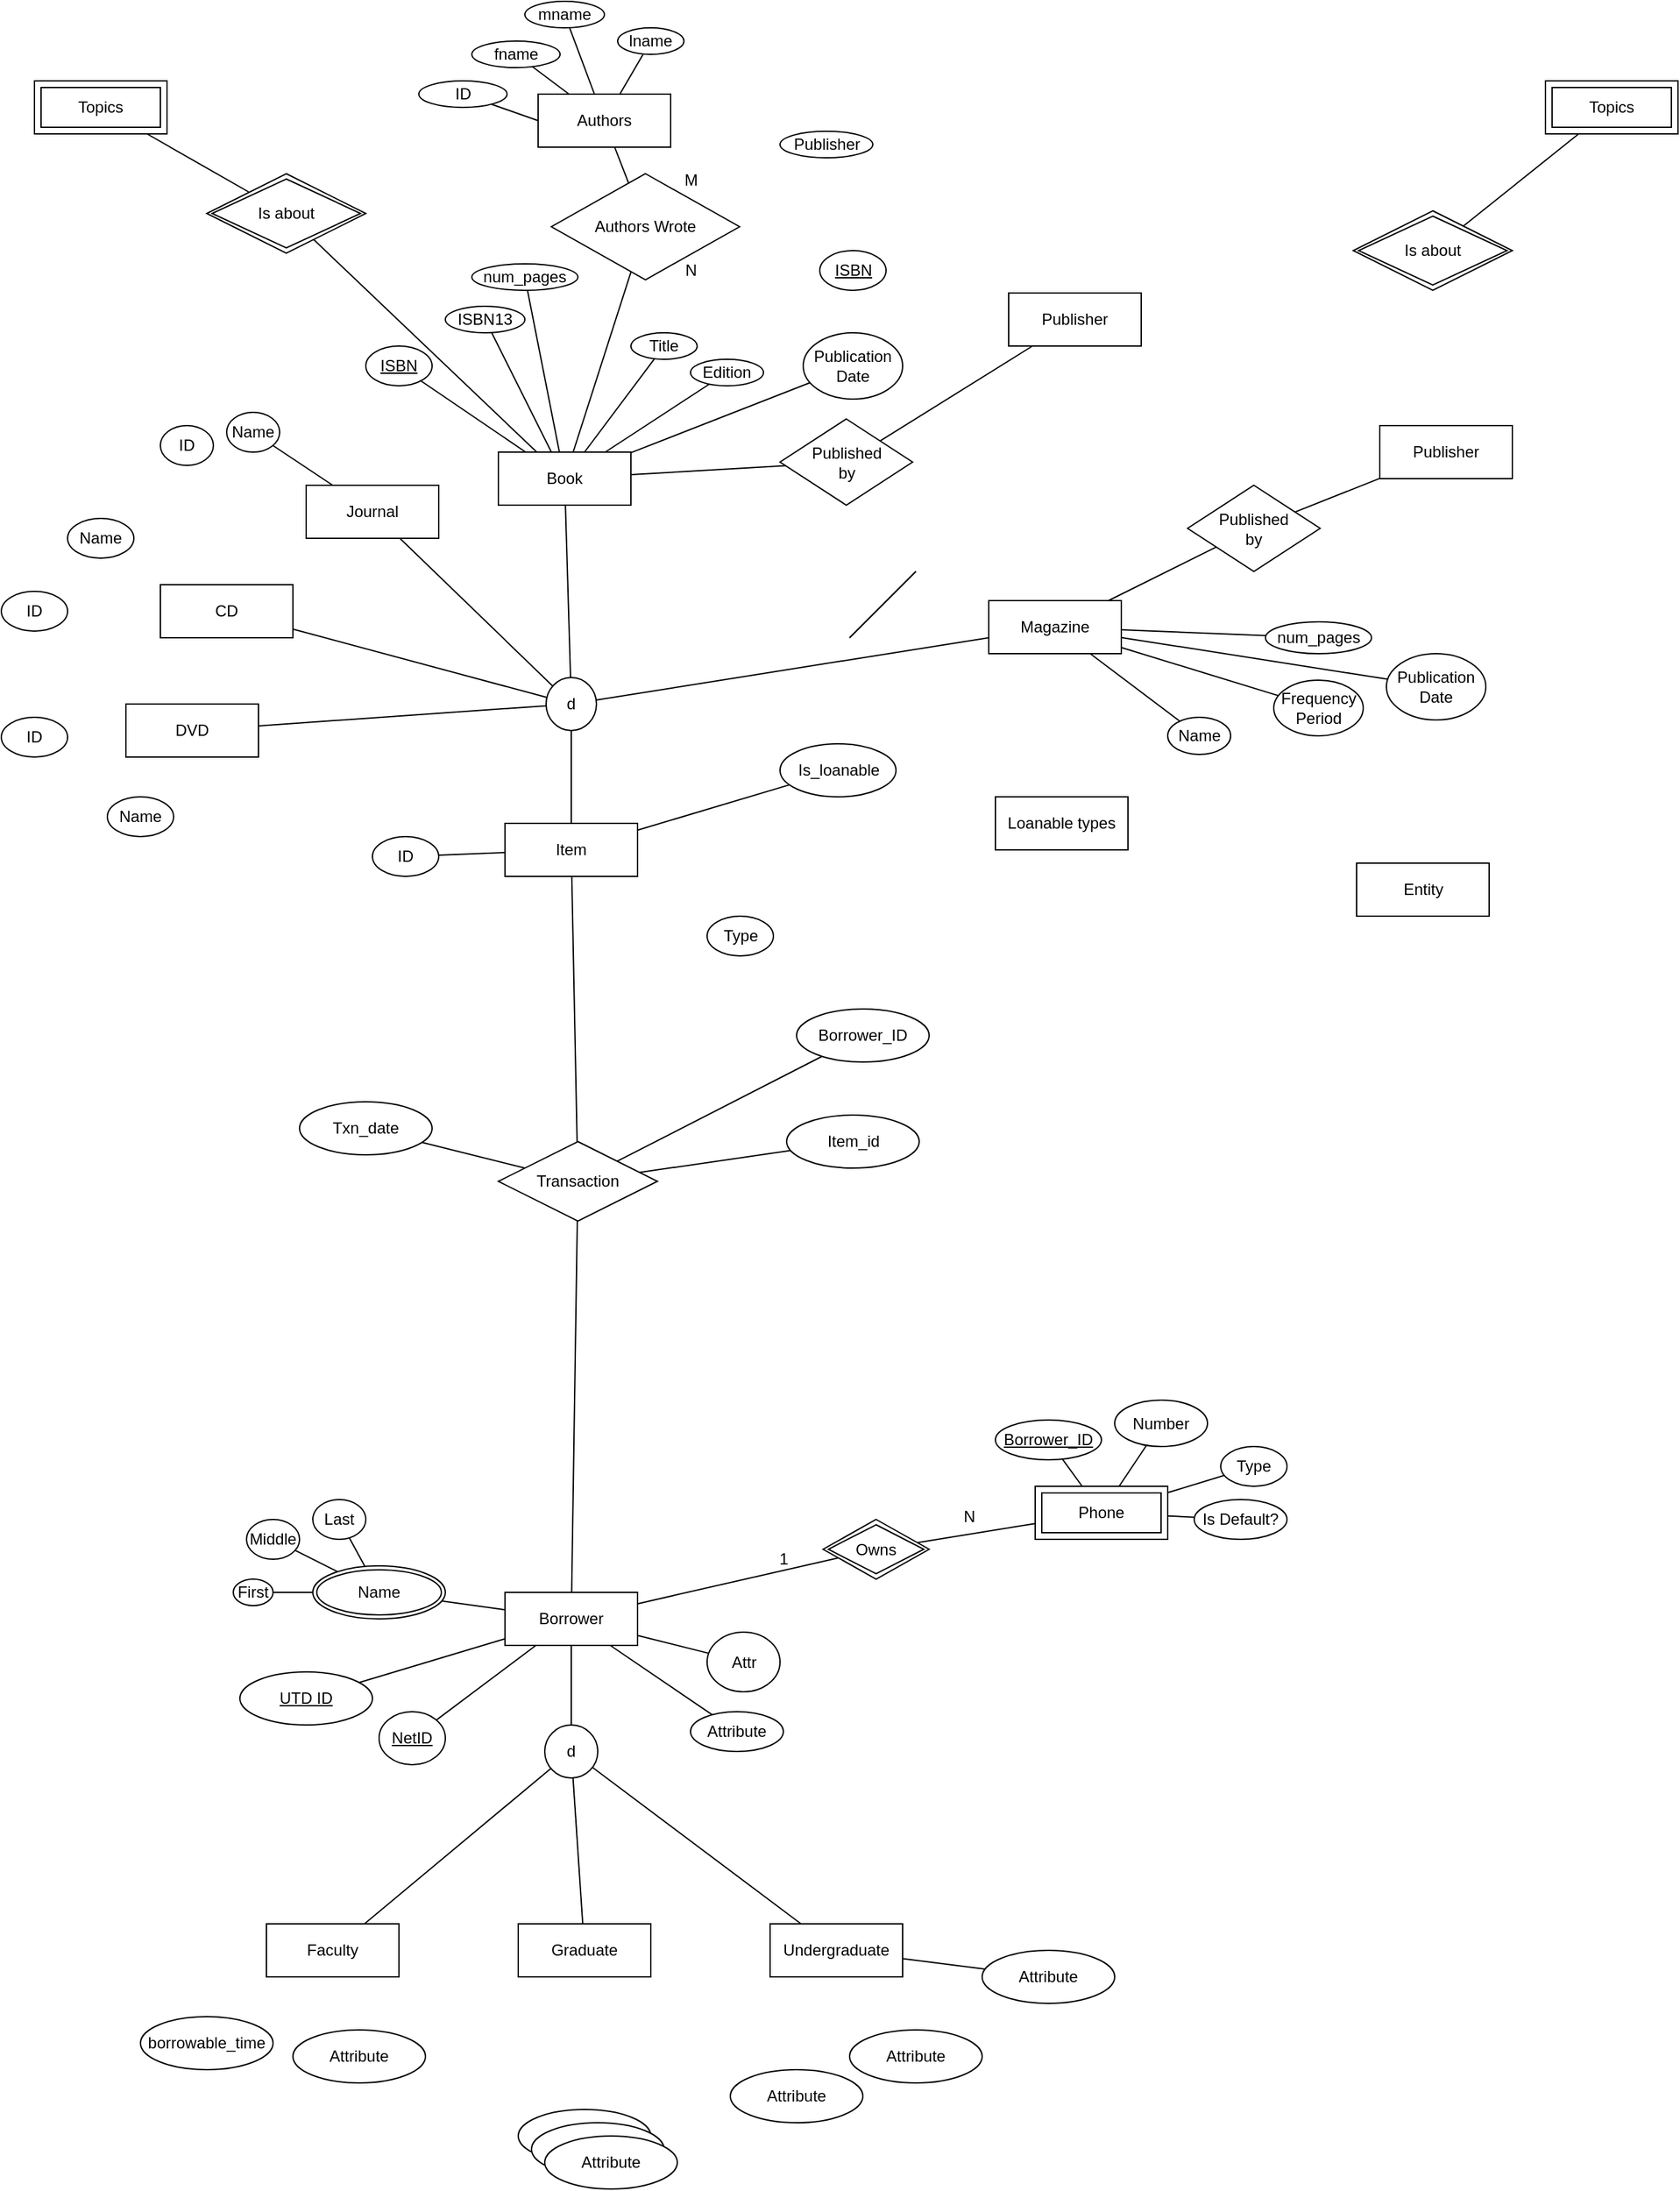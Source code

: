 <mxfile version="23.1.6" type="github">
  <diagram name="Page-1" id="L0BWc8CoZ34lj-WAFYki">
    <mxGraphModel dx="1884" dy="2072" grid="1" gridSize="10" guides="1" tooltips="1" connect="1" arrows="1" fold="1" page="1" pageScale="1" pageWidth="850" pageHeight="1100" math="0" shadow="0">
      <root>
        <mxCell id="0" />
        <mxCell id="1" parent="0" />
        <mxCell id="-GK3qglinALV2Z-mZf2i-30" value="" style="endArrow=none;html=1;rounded=0;" edge="1" parent="1" source="-GK3qglinALV2Z-mZf2i-29">
          <mxGeometry relative="1" as="geometry">
            <mxPoint x="-350" y="660" as="sourcePoint" />
            <mxPoint x="-360" y="580" as="targetPoint" />
          </mxGeometry>
        </mxCell>
        <mxCell id="EVC7sKJ-GNm3kWtDrQPl-5" value="Book" style="whiteSpace=wrap;html=1;align=center;" parent="1" vertex="1">
          <mxGeometry x="-415" y="-400" width="100" height="40" as="geometry" />
        </mxCell>
        <mxCell id="EVC7sKJ-GNm3kWtDrQPl-8" value="ISBN13" style="ellipse;whiteSpace=wrap;html=1;align=center;" parent="1" vertex="1">
          <mxGeometry x="-455" y="-510" width="60" height="20" as="geometry" />
        </mxCell>
        <mxCell id="gfQm5-o9v2eGrLxVLYYe-1" value="" style="endArrow=none;html=1;rounded=0;" parent="1" source="EVC7sKJ-GNm3kWtDrQPl-5" target="EVC7sKJ-GNm3kWtDrQPl-8" edge="1">
          <mxGeometry width="50" height="50" relative="1" as="geometry">
            <mxPoint x="-475" y="-430" as="sourcePoint" />
            <mxPoint x="-425" y="-480" as="targetPoint" />
          </mxGeometry>
        </mxCell>
        <mxCell id="gfQm5-o9v2eGrLxVLYYe-2" value="num_pages" style="ellipse;whiteSpace=wrap;html=1;align=center;" parent="1" vertex="1">
          <mxGeometry x="-435" y="-542" width="80" height="20" as="geometry" />
        </mxCell>
        <mxCell id="gfQm5-o9v2eGrLxVLYYe-5" value="lname" style="ellipse;whiteSpace=wrap;html=1;align=center;" parent="1" vertex="1">
          <mxGeometry x="-325" y="-720" width="50" height="20" as="geometry" />
        </mxCell>
        <mxCell id="gfQm5-o9v2eGrLxVLYYe-6" value="" style="endArrow=none;html=1;rounded=0;" parent="1" source="gfQm5-o9v2eGrLxVLYYe-21" target="gfQm5-o9v2eGrLxVLYYe-5" edge="1">
          <mxGeometry width="50" height="50" relative="1" as="geometry">
            <mxPoint x="68.55" y="-520" as="sourcePoint" />
            <mxPoint x="31.55" y="-550" as="targetPoint" />
          </mxGeometry>
        </mxCell>
        <mxCell id="gfQm5-o9v2eGrLxVLYYe-7" value="mname" style="ellipse;whiteSpace=wrap;html=1;align=center;" parent="1" vertex="1">
          <mxGeometry x="-395" y="-740" width="60" height="20" as="geometry" />
        </mxCell>
        <mxCell id="gfQm5-o9v2eGrLxVLYYe-8" value="" style="endArrow=none;html=1;rounded=0;" parent="1" source="gfQm5-o9v2eGrLxVLYYe-21" target="gfQm5-o9v2eGrLxVLYYe-7" edge="1">
          <mxGeometry width="50" height="50" relative="1" as="geometry">
            <mxPoint x="-11.45" y="-470" as="sourcePoint" />
            <mxPoint x="-48.45" y="-500" as="targetPoint" />
          </mxGeometry>
        </mxCell>
        <mxCell id="gfQm5-o9v2eGrLxVLYYe-9" value="Edition" style="ellipse;whiteSpace=wrap;html=1;align=center;" parent="1" vertex="1">
          <mxGeometry x="-270" y="-470" width="55" height="20" as="geometry" />
        </mxCell>
        <mxCell id="gfQm5-o9v2eGrLxVLYYe-10" value="" style="endArrow=none;html=1;rounded=0;" parent="1" target="gfQm5-o9v2eGrLxVLYYe-9" edge="1" source="EVC7sKJ-GNm3kWtDrQPl-5">
          <mxGeometry width="50" height="50" relative="1" as="geometry">
            <mxPoint x="52.0" y="-340" as="sourcePoint" />
            <mxPoint x="15.0" y="-370" as="targetPoint" />
          </mxGeometry>
        </mxCell>
        <mxCell id="gfQm5-o9v2eGrLxVLYYe-11" value="Title" style="ellipse;whiteSpace=wrap;html=1;align=center;" parent="1" vertex="1">
          <mxGeometry x="-315" y="-490" width="50" height="20" as="geometry" />
        </mxCell>
        <mxCell id="gfQm5-o9v2eGrLxVLYYe-13" value="fname" style="ellipse;whiteSpace=wrap;html=1;align=center;" parent="1" vertex="1">
          <mxGeometry x="-435" y="-710" width="66.55" height="20" as="geometry" />
        </mxCell>
        <mxCell id="gfQm5-o9v2eGrLxVLYYe-14" value="" style="endArrow=none;html=1;rounded=0;" parent="1" source="gfQm5-o9v2eGrLxVLYYe-21" target="gfQm5-o9v2eGrLxVLYYe-13" edge="1">
          <mxGeometry width="50" height="50" relative="1" as="geometry">
            <mxPoint x="-121.45" y="-405" as="sourcePoint" />
            <mxPoint x="-443.45" y="-660" as="targetPoint" />
          </mxGeometry>
        </mxCell>
        <mxCell id="gfQm5-o9v2eGrLxVLYYe-16" value="ISBN" style="ellipse;whiteSpace=wrap;html=1;align=center;fontStyle=4;strokeColor=default;verticalAlign=middle;" parent="1" vertex="1">
          <mxGeometry x="-515" y="-480" width="50" height="30" as="geometry" />
        </mxCell>
        <mxCell id="gfQm5-o9v2eGrLxVLYYe-20" value="" style="endArrow=none;html=1;rounded=0;" parent="1" source="EVC7sKJ-GNm3kWtDrQPl-5" target="gfQm5-o9v2eGrLxVLYYe-16" edge="1">
          <mxGeometry width="50" height="50" relative="1" as="geometry">
            <mxPoint x="-565" y="-390" as="sourcePoint" />
            <mxPoint x="-515" y="-440" as="targetPoint" />
          </mxGeometry>
        </mxCell>
        <mxCell id="gfQm5-o9v2eGrLxVLYYe-21" value="Authors" style="whiteSpace=wrap;html=1;align=center;" parent="1" vertex="1">
          <mxGeometry x="-385" y="-670" width="100" height="40" as="geometry" />
        </mxCell>
        <mxCell id="gfQm5-o9v2eGrLxVLYYe-22" value="" style="endArrow=none;html=1;rounded=0;" parent="1" source="gfQm5-o9v2eGrLxVLYYe-26" target="gfQm5-o9v2eGrLxVLYYe-21" edge="1">
          <mxGeometry width="50" height="50" relative="1" as="geometry">
            <mxPoint x="-295" y="-470" as="sourcePoint" />
            <mxPoint x="-245.0" y="-520" as="targetPoint" />
          </mxGeometry>
        </mxCell>
        <mxCell id="gfQm5-o9v2eGrLxVLYYe-27" value="" style="rounded=0;orthogonalLoop=1;jettySize=auto;html=1;endArrow=none;endFill=0;" parent="1" source="gfQm5-o9v2eGrLxVLYYe-26" target="EVC7sKJ-GNm3kWtDrQPl-5" edge="1">
          <mxGeometry relative="1" as="geometry" />
        </mxCell>
        <mxCell id="gfQm5-o9v2eGrLxVLYYe-26" value="Authors Wrote" style="rhombus;whiteSpace=wrap;html=1;" parent="1" vertex="1">
          <mxGeometry x="-375" y="-610" width="142" height="80" as="geometry" />
        </mxCell>
        <mxCell id="n47HTChoyiDF016y9UjM-1" value="M" style="text;html=1;align=center;verticalAlign=middle;resizable=0;points=[];autosize=1;strokeColor=none;fillColor=none;" parent="1" vertex="1">
          <mxGeometry x="-285" y="-620" width="30" height="30" as="geometry" />
        </mxCell>
        <mxCell id="n47HTChoyiDF016y9UjM-2" value="N" style="text;html=1;align=center;verticalAlign=middle;resizable=0;points=[];autosize=1;strokeColor=none;fillColor=none;" parent="1" vertex="1">
          <mxGeometry x="-285" y="-552" width="30" height="30" as="geometry" />
        </mxCell>
        <mxCell id="-GK3qglinALV2Z-mZf2i-1" value="Publication&lt;br&gt;Date" style="ellipse;whiteSpace=wrap;html=1;align=center;" vertex="1" parent="1">
          <mxGeometry x="-185.0" y="-490" width="75" height="50" as="geometry" />
        </mxCell>
        <mxCell id="-GK3qglinALV2Z-mZf2i-2" value="" style="endArrow=none;html=1;rounded=0;" edge="1" parent="1" target="-GK3qglinALV2Z-mZf2i-1" source="EVC7sKJ-GNm3kWtDrQPl-5">
          <mxGeometry width="50" height="50" relative="1" as="geometry">
            <mxPoint x="-205.0" y="-400" as="sourcePoint" />
            <mxPoint x="135.0" y="-340" as="targetPoint" />
          </mxGeometry>
        </mxCell>
        <mxCell id="-GK3qglinALV2Z-mZf2i-5" value="" style="endArrow=none;html=1;rounded=0;" edge="1" parent="1" target="-GK3qglinALV2Z-mZf2i-197" source="EVC7sKJ-GNm3kWtDrQPl-5">
          <mxGeometry width="50" height="50" relative="1" as="geometry">
            <mxPoint x="-375" y="-360" as="sourcePoint" />
            <mxPoint x="-502.105" y="-550.258" as="targetPoint" />
          </mxGeometry>
        </mxCell>
        <mxCell id="-GK3qglinALV2Z-mZf2i-9" value="ID" style="ellipse;whiteSpace=wrap;html=1;align=center;" vertex="1" parent="1">
          <mxGeometry x="-475" y="-680" width="66.55" height="20" as="geometry" />
        </mxCell>
        <mxCell id="-GK3qglinALV2Z-mZf2i-10" value="" style="endArrow=none;html=1;rounded=0;exitX=0;exitY=0.5;exitDx=0;exitDy=0;" edge="1" parent="1" target="-GK3qglinALV2Z-mZf2i-9" source="gfQm5-o9v2eGrLxVLYYe-21">
          <mxGeometry width="50" height="50" relative="1" as="geometry">
            <mxPoint x="-368.45" y="-640" as="sourcePoint" />
            <mxPoint x="-477.9" y="-630" as="targetPoint" />
          </mxGeometry>
        </mxCell>
        <mxCell id="-GK3qglinALV2Z-mZf2i-13" value="Borrower" style="whiteSpace=wrap;html=1;align=center;" vertex="1" parent="1">
          <mxGeometry x="-410" y="460" width="100" height="40" as="geometry" />
        </mxCell>
        <mxCell id="-GK3qglinALV2Z-mZf2i-14" value="Attribute" style="ellipse;whiteSpace=wrap;html=1;align=center;" vertex="1" parent="1">
          <mxGeometry x="-270" y="550" width="70" height="30" as="geometry" />
        </mxCell>
        <mxCell id="-GK3qglinALV2Z-mZf2i-15" value="" style="endArrow=none;html=1;rounded=0;" edge="1" parent="1" source="-GK3qglinALV2Z-mZf2i-14" target="-GK3qglinALV2Z-mZf2i-13">
          <mxGeometry relative="1" as="geometry">
            <mxPoint x="-310" y="410" as="sourcePoint" />
            <mxPoint x="-150" y="410" as="targetPoint" />
          </mxGeometry>
        </mxCell>
        <mxCell id="-GK3qglinALV2Z-mZf2i-16" value="NetID" style="ellipse;whiteSpace=wrap;html=1;align=center;fontStyle=4;" vertex="1" parent="1">
          <mxGeometry x="-505" y="550" width="50" height="40" as="geometry" />
        </mxCell>
        <mxCell id="-GK3qglinALV2Z-mZf2i-17" value="" style="endArrow=none;html=1;rounded=0;" edge="1" parent="1" source="-GK3qglinALV2Z-mZf2i-16" target="-GK3qglinALV2Z-mZf2i-13">
          <mxGeometry relative="1" as="geometry">
            <mxPoint x="-393.279" y="319.999" as="sourcePoint" />
            <mxPoint x="-425" y="440.1" as="targetPoint" />
          </mxGeometry>
        </mxCell>
        <mxCell id="-GK3qglinALV2Z-mZf2i-27" value="" style="edgeStyle=orthogonalEdgeStyle;rounded=0;orthogonalLoop=1;jettySize=auto;html=1;endArrow=none;endFill=0;" edge="1" parent="1" source="-GK3qglinALV2Z-mZf2i-26" target="-GK3qglinALV2Z-mZf2i-13">
          <mxGeometry relative="1" as="geometry">
            <Array as="points">
              <mxPoint x="-360" y="520" />
              <mxPoint x="-360" y="520" />
            </Array>
          </mxGeometry>
        </mxCell>
        <mxCell id="-GK3qglinALV2Z-mZf2i-26" value="d" style="ellipse;whiteSpace=wrap;html=1;align=center;" vertex="1" parent="1">
          <mxGeometry x="-380" y="560" width="40" height="40" as="geometry" />
        </mxCell>
        <mxCell id="-GK3qglinALV2Z-mZf2i-28" value="Attribute" style="ellipse;whiteSpace=wrap;html=1;align=center;" vertex="1" parent="1">
          <mxGeometry x="-400" y="850" width="100" height="40" as="geometry" />
        </mxCell>
        <mxCell id="-GK3qglinALV2Z-mZf2i-29" value="Faculty" style="whiteSpace=wrap;html=1;align=center;" vertex="1" parent="1">
          <mxGeometry x="-590" y="710" width="100" height="40" as="geometry" />
        </mxCell>
        <mxCell id="-GK3qglinALV2Z-mZf2i-31" value="Undergraduate" style="whiteSpace=wrap;html=1;align=center;" vertex="1" parent="1">
          <mxGeometry x="-210" y="710" width="100" height="40" as="geometry" />
        </mxCell>
        <mxCell id="-GK3qglinALV2Z-mZf2i-32" value="" style="endArrow=none;html=1;rounded=0;" edge="1" parent="1" source="-GK3qglinALV2Z-mZf2i-31" target="-GK3qglinALV2Z-mZf2i-26">
          <mxGeometry relative="1" as="geometry">
            <mxPoint x="-380" y="700" as="sourcePoint" />
            <mxPoint x="-254.497" y="529.998" as="targetPoint" />
          </mxGeometry>
        </mxCell>
        <mxCell id="-GK3qglinALV2Z-mZf2i-33" value="Graduate" style="whiteSpace=wrap;html=1;align=center;" vertex="1" parent="1">
          <mxGeometry x="-400" y="710" width="100" height="40" as="geometry" />
        </mxCell>
        <mxCell id="-GK3qglinALV2Z-mZf2i-35" value="" style="endArrow=none;html=1;rounded=0;" edge="1" parent="1" source="-GK3qglinALV2Z-mZf2i-33" target="-GK3qglinALV2Z-mZf2i-26">
          <mxGeometry relative="1" as="geometry">
            <mxPoint x="-160" y="420" as="sourcePoint" />
            <mxPoint y="420" as="targetPoint" />
          </mxGeometry>
        </mxCell>
        <mxCell id="-GK3qglinALV2Z-mZf2i-36" value="UTD ID" style="ellipse;whiteSpace=wrap;html=1;align=center;fontStyle=4;" vertex="1" parent="1">
          <mxGeometry x="-610" y="520" width="100" height="40" as="geometry" />
        </mxCell>
        <mxCell id="-GK3qglinALV2Z-mZf2i-41" value="" style="endArrow=none;html=1;rounded=0;" edge="1" parent="1" source="-GK3qglinALV2Z-mZf2i-36" target="-GK3qglinALV2Z-mZf2i-13">
          <mxGeometry relative="1" as="geometry">
            <mxPoint x="-590" y="530" as="sourcePoint" />
            <mxPoint x="-430" y="530" as="targetPoint" />
          </mxGeometry>
        </mxCell>
        <mxCell id="-GK3qglinALV2Z-mZf2i-42" value="Attribute" style="ellipse;whiteSpace=wrap;html=1;align=center;" vertex="1" parent="1">
          <mxGeometry x="-50" y="730" width="100" height="40" as="geometry" />
        </mxCell>
        <mxCell id="-GK3qglinALV2Z-mZf2i-47" value="" style="endArrow=none;html=1;rounded=0;" edge="1" parent="1" source="-GK3qglinALV2Z-mZf2i-42" target="-GK3qglinALV2Z-mZf2i-31">
          <mxGeometry relative="1" as="geometry">
            <mxPoint x="-160" y="420" as="sourcePoint" />
            <mxPoint x="-80" y="330" as="targetPoint" />
          </mxGeometry>
        </mxCell>
        <mxCell id="-GK3qglinALV2Z-mZf2i-48" value="Attribute" style="ellipse;whiteSpace=wrap;html=1;align=center;" vertex="1" parent="1">
          <mxGeometry x="-240" y="820" width="100" height="40" as="geometry" />
        </mxCell>
        <mxCell id="-GK3qglinALV2Z-mZf2i-49" value="Attribute" style="ellipse;whiteSpace=wrap;html=1;align=center;" vertex="1" parent="1">
          <mxGeometry x="-150" y="790" width="100" height="40" as="geometry" />
        </mxCell>
        <mxCell id="-GK3qglinALV2Z-mZf2i-51" value="Attribute" style="ellipse;whiteSpace=wrap;html=1;align=center;" vertex="1" parent="1">
          <mxGeometry x="-390" y="860" width="100" height="40" as="geometry" />
        </mxCell>
        <mxCell id="-GK3qglinALV2Z-mZf2i-52" value="Attribute" style="ellipse;whiteSpace=wrap;html=1;align=center;" vertex="1" parent="1">
          <mxGeometry x="-380" y="870" width="100" height="40" as="geometry" />
        </mxCell>
        <mxCell id="-GK3qglinALV2Z-mZf2i-53" value="Attribute" style="ellipse;whiteSpace=wrap;html=1;align=center;" vertex="1" parent="1">
          <mxGeometry x="-570" y="790" width="100" height="40" as="geometry" />
        </mxCell>
        <mxCell id="-GK3qglinALV2Z-mZf2i-54" value="borrowable_time" style="ellipse;whiteSpace=wrap;html=1;align=center;" vertex="1" parent="1">
          <mxGeometry x="-685" y="780" width="100" height="40" as="geometry" />
        </mxCell>
        <mxCell id="-GK3qglinALV2Z-mZf2i-59" value="Transaction" style="shape=rhombus;perimeter=rhombusPerimeter;whiteSpace=wrap;html=1;align=center;" vertex="1" parent="1">
          <mxGeometry x="-415" y="120" width="120" height="60" as="geometry" />
        </mxCell>
        <mxCell id="-GK3qglinALV2Z-mZf2i-63" value="Txn_date" style="ellipse;whiteSpace=wrap;html=1;align=center;" vertex="1" parent="1">
          <mxGeometry x="-565" y="90" width="100" height="40" as="geometry" />
        </mxCell>
        <mxCell id="-GK3qglinALV2Z-mZf2i-64" value="Name" style="ellipse;shape=doubleEllipse;margin=3;whiteSpace=wrap;html=1;align=center;" vertex="1" parent="1">
          <mxGeometry x="-555" y="440" width="100" height="40" as="geometry" />
        </mxCell>
        <mxCell id="-GK3qglinALV2Z-mZf2i-66" value="" style="endArrow=none;html=1;rounded=0;" edge="1" parent="1" source="-GK3qglinALV2Z-mZf2i-13" target="-GK3qglinALV2Z-mZf2i-64">
          <mxGeometry width="50" height="50" relative="1" as="geometry">
            <mxPoint x="-460" y="420" as="sourcePoint" />
            <mxPoint x="-410" y="370" as="targetPoint" />
          </mxGeometry>
        </mxCell>
        <mxCell id="-GK3qglinALV2Z-mZf2i-67" value="First" style="ellipse;whiteSpace=wrap;html=1;align=center;" vertex="1" parent="1">
          <mxGeometry x="-615" y="450" width="30" height="20" as="geometry" />
        </mxCell>
        <mxCell id="-GK3qglinALV2Z-mZf2i-68" value="Middle" style="ellipse;whiteSpace=wrap;html=1;align=center;" vertex="1" parent="1">
          <mxGeometry x="-605" y="405" width="40" height="30" as="geometry" />
        </mxCell>
        <mxCell id="-GK3qglinALV2Z-mZf2i-69" value="Last" style="ellipse;whiteSpace=wrap;html=1;align=center;" vertex="1" parent="1">
          <mxGeometry x="-555" y="390" width="40" height="30" as="geometry" />
        </mxCell>
        <mxCell id="-GK3qglinALV2Z-mZf2i-70" value="" style="endArrow=none;html=1;rounded=0;" edge="1" parent="1" source="-GK3qglinALV2Z-mZf2i-69" target="-GK3qglinALV2Z-mZf2i-64">
          <mxGeometry relative="1" as="geometry">
            <mxPoint x="-580" y="260" as="sourcePoint" />
            <mxPoint x="-420" y="260" as="targetPoint" />
          </mxGeometry>
        </mxCell>
        <mxCell id="-GK3qglinALV2Z-mZf2i-71" value="" style="endArrow=none;html=1;rounded=0;" edge="1" parent="1" source="-GK3qglinALV2Z-mZf2i-68" target="-GK3qglinALV2Z-mZf2i-64">
          <mxGeometry relative="1" as="geometry">
            <mxPoint x="-526" y="330" as="sourcePoint" />
            <mxPoint x="-516" y="360" as="targetPoint" />
          </mxGeometry>
        </mxCell>
        <mxCell id="-GK3qglinALV2Z-mZf2i-72" value="" style="endArrow=none;html=1;rounded=0;" edge="1" parent="1" source="-GK3qglinALV2Z-mZf2i-67" target="-GK3qglinALV2Z-mZf2i-64">
          <mxGeometry relative="1" as="geometry">
            <mxPoint x="-516" y="340" as="sourcePoint" />
            <mxPoint x="-530" y="370" as="targetPoint" />
          </mxGeometry>
        </mxCell>
        <mxCell id="-GK3qglinALV2Z-mZf2i-73" value="Attr" style="ellipse;whiteSpace=wrap;html=1;align=center;" vertex="1" parent="1">
          <mxGeometry x="-257.5" y="490" width="55" height="45" as="geometry" />
        </mxCell>
        <mxCell id="-GK3qglinALV2Z-mZf2i-74" value="" style="endArrow=none;html=1;rounded=0;" edge="1" parent="1" source="-GK3qglinALV2Z-mZf2i-73" target="-GK3qglinALV2Z-mZf2i-13">
          <mxGeometry relative="1" as="geometry">
            <mxPoint x="-300" y="420" as="sourcePoint" />
            <mxPoint x="-330" y="470" as="targetPoint" />
          </mxGeometry>
        </mxCell>
        <mxCell id="-GK3qglinALV2Z-mZf2i-77" value="Name" style="ellipse;whiteSpace=wrap;html=1;align=center;" vertex="1" parent="1">
          <mxGeometry x="-620" y="-430" width="40" height="30" as="geometry" />
        </mxCell>
        <mxCell id="-GK3qglinALV2Z-mZf2i-84" value="Type" style="ellipse;whiteSpace=wrap;html=1;align=center;" vertex="1" parent="1">
          <mxGeometry x="130" y="350" width="50" height="30" as="geometry" />
        </mxCell>
        <mxCell id="-GK3qglinALV2Z-mZf2i-85" value="Is Default?" style="ellipse;whiteSpace=wrap;html=1;align=center;" vertex="1" parent="1">
          <mxGeometry x="110" y="390" width="70" height="30" as="geometry" />
        </mxCell>
        <mxCell id="-GK3qglinALV2Z-mZf2i-86" value="" style="endArrow=none;html=1;rounded=0;" edge="1" parent="1" source="-GK3qglinALV2Z-mZf2i-92" target="-GK3qglinALV2Z-mZf2i-94">
          <mxGeometry width="50" height="50" relative="1" as="geometry">
            <mxPoint x="-5" y="400" as="sourcePoint" />
            <mxPoint x="-12.041" y="369.968" as="targetPoint" />
          </mxGeometry>
        </mxCell>
        <mxCell id="-GK3qglinALV2Z-mZf2i-87" value="" style="endArrow=none;html=1;rounded=0;" edge="1" parent="1" source="-GK3qglinALV2Z-mZf2i-92" target="-GK3qglinALV2Z-mZf2i-84">
          <mxGeometry width="50" height="50" relative="1" as="geometry">
            <mxPoint x="11.664" y="408.332" as="sourcePoint" />
            <mxPoint x="237" y="199" as="targetPoint" />
          </mxGeometry>
        </mxCell>
        <mxCell id="-GK3qglinALV2Z-mZf2i-88" value="" style="endArrow=none;html=1;rounded=0;" edge="1" parent="1" source="-GK3qglinALV2Z-mZf2i-92" target="-GK3qglinALV2Z-mZf2i-85">
          <mxGeometry width="50" height="50" relative="1" as="geometry">
            <mxPoint x="196.767" y="490" as="sourcePoint" />
            <mxPoint x="247" y="209" as="targetPoint" />
          </mxGeometry>
        </mxCell>
        <mxCell id="-GK3qglinALV2Z-mZf2i-92" value="Phone" style="shape=ext;margin=3;double=1;whiteSpace=wrap;html=1;align=center;" vertex="1" parent="1">
          <mxGeometry x="-10" y="380" width="100" height="40" as="geometry" />
        </mxCell>
        <mxCell id="-GK3qglinALV2Z-mZf2i-94" value="Borrower_ID" style="ellipse;whiteSpace=wrap;html=1;align=center;fontStyle=4;" vertex="1" parent="1">
          <mxGeometry x="-40" y="330" width="80" height="30" as="geometry" />
        </mxCell>
        <mxCell id="-GK3qglinALV2Z-mZf2i-96" value="" style="endArrow=none;html=1;rounded=0;" edge="1" parent="1" source="-GK3qglinALV2Z-mZf2i-63" target="-GK3qglinALV2Z-mZf2i-59">
          <mxGeometry width="50" height="50" relative="1" as="geometry">
            <mxPoint x="-500" y="140" as="sourcePoint" />
            <mxPoint x="-450" y="90" as="targetPoint" />
          </mxGeometry>
        </mxCell>
        <mxCell id="-GK3qglinALV2Z-mZf2i-97" value="" style="endArrow=none;html=1;rounded=0;" edge="1" parent="1" source="EVC7sKJ-GNm3kWtDrQPl-5" target="gfQm5-o9v2eGrLxVLYYe-2">
          <mxGeometry width="50" height="50" relative="1" as="geometry">
            <mxPoint x="-360" y="-440" as="sourcePoint" />
            <mxPoint x="-310" y="-490" as="targetPoint" />
          </mxGeometry>
        </mxCell>
        <mxCell id="-GK3qglinALV2Z-mZf2i-98" value="" style="endArrow=none;html=1;rounded=0;" edge="1" parent="1" source="EVC7sKJ-GNm3kWtDrQPl-5" target="gfQm5-o9v2eGrLxVLYYe-11">
          <mxGeometry width="50" height="50" relative="1" as="geometry">
            <mxPoint x="-360" y="-430" as="sourcePoint" />
            <mxPoint x="-310" y="-480" as="targetPoint" />
          </mxGeometry>
        </mxCell>
        <mxCell id="-GK3qglinALV2Z-mZf2i-99" value="Item" style="whiteSpace=wrap;html=1;align=center;" vertex="1" parent="1">
          <mxGeometry x="-410" y="-120" width="100" height="40" as="geometry" />
        </mxCell>
        <mxCell id="-GK3qglinALV2Z-mZf2i-100" value="" style="endArrow=none;html=1;rounded=0;" edge="1" parent="1" source="-GK3qglinALV2Z-mZf2i-101" target="EVC7sKJ-GNm3kWtDrQPl-5">
          <mxGeometry width="50" height="50" relative="1" as="geometry">
            <mxPoint x="-360" y="-290" as="sourcePoint" />
            <mxPoint x="-410" y="-150" as="targetPoint" />
          </mxGeometry>
        </mxCell>
        <mxCell id="-GK3qglinALV2Z-mZf2i-101" value="d" style="ellipse;whiteSpace=wrap;html=1;align=center;" vertex="1" parent="1">
          <mxGeometry x="-379" y="-230" width="38" height="40" as="geometry" />
        </mxCell>
        <mxCell id="-GK3qglinALV2Z-mZf2i-102" value="" style="endArrow=none;html=1;rounded=0;" edge="1" parent="1" source="-GK3qglinALV2Z-mZf2i-99" target="-GK3qglinALV2Z-mZf2i-101">
          <mxGeometry width="50" height="50" relative="1" as="geometry">
            <mxPoint x="-430" y="-130" as="sourcePoint" />
            <mxPoint x="-380" y="-180" as="targetPoint" />
          </mxGeometry>
        </mxCell>
        <mxCell id="-GK3qglinALV2Z-mZf2i-103" value="Journal" style="whiteSpace=wrap;html=1;align=center;" vertex="1" parent="1">
          <mxGeometry x="-560" y="-375" width="100" height="40" as="geometry" />
        </mxCell>
        <mxCell id="-GK3qglinALV2Z-mZf2i-104" value="CD" style="whiteSpace=wrap;html=1;align=center;" vertex="1" parent="1">
          <mxGeometry x="-670" y="-300" width="100" height="40" as="geometry" />
        </mxCell>
        <mxCell id="-GK3qglinALV2Z-mZf2i-105" value="" style="endArrow=none;html=1;rounded=0;" edge="1" parent="1" source="-GK3qglinALV2Z-mZf2i-77" target="-GK3qglinALV2Z-mZf2i-103">
          <mxGeometry width="50" height="50" relative="1" as="geometry">
            <mxPoint x="-460" y="-170" as="sourcePoint" />
            <mxPoint x="-410" y="-220" as="targetPoint" />
          </mxGeometry>
        </mxCell>
        <mxCell id="-GK3qglinALV2Z-mZf2i-106" value="" style="endArrow=none;html=1;rounded=0;" edge="1" parent="1" source="-GK3qglinALV2Z-mZf2i-101" target="-GK3qglinALV2Z-mZf2i-103">
          <mxGeometry width="50" height="50" relative="1" as="geometry">
            <mxPoint x="-460" y="-170" as="sourcePoint" />
            <mxPoint x="-410" y="-220" as="targetPoint" />
          </mxGeometry>
        </mxCell>
        <mxCell id="-GK3qglinALV2Z-mZf2i-108" value="Name" style="ellipse;whiteSpace=wrap;html=1;align=center;" vertex="1" parent="1">
          <mxGeometry x="-740" y="-350" width="50" height="30" as="geometry" />
        </mxCell>
        <mxCell id="-GK3qglinALV2Z-mZf2i-110" value="Borrower_ID" style="ellipse;whiteSpace=wrap;html=1;align=center;" vertex="1" parent="1">
          <mxGeometry x="-190" y="20" width="100" height="40" as="geometry" />
        </mxCell>
        <mxCell id="-GK3qglinALV2Z-mZf2i-111" value="" style="endArrow=none;html=1;rounded=0;" edge="1" parent="1" source="-GK3qglinALV2Z-mZf2i-110" target="-GK3qglinALV2Z-mZf2i-59">
          <mxGeometry width="50" height="50" relative="1" as="geometry">
            <mxPoint x="-490" y="150" as="sourcePoint" />
            <mxPoint x="-334" y="88" as="targetPoint" />
          </mxGeometry>
        </mxCell>
        <mxCell id="-GK3qglinALV2Z-mZf2i-112" value="Item_id" style="ellipse;whiteSpace=wrap;html=1;align=center;" vertex="1" parent="1">
          <mxGeometry x="-197.5" y="100" width="100" height="40" as="geometry" />
        </mxCell>
        <mxCell id="-GK3qglinALV2Z-mZf2i-113" value="" style="endArrow=none;html=1;rounded=0;" edge="1" parent="1" source="-GK3qglinALV2Z-mZf2i-112" target="-GK3qglinALV2Z-mZf2i-59">
          <mxGeometry width="50" height="50" relative="1" as="geometry">
            <mxPoint x="-105" y="100" as="sourcePoint" />
            <mxPoint x="51" y="38" as="targetPoint" />
          </mxGeometry>
        </mxCell>
        <mxCell id="-GK3qglinALV2Z-mZf2i-115" value="ID" style="ellipse;whiteSpace=wrap;html=1;align=center;" vertex="1" parent="1">
          <mxGeometry x="-670" y="-420" width="40" height="30" as="geometry" />
        </mxCell>
        <mxCell id="-GK3qglinALV2Z-mZf2i-116" value="ID" style="ellipse;whiteSpace=wrap;html=1;align=center;" vertex="1" parent="1">
          <mxGeometry x="-790" y="-295" width="50" height="30" as="geometry" />
        </mxCell>
        <mxCell id="-GK3qglinALV2Z-mZf2i-119" value="" style="endArrow=none;html=1;rounded=0;" edge="1" parent="1" source="-GK3qglinALV2Z-mZf2i-101" target="-GK3qglinALV2Z-mZf2i-104">
          <mxGeometry width="50" height="50" relative="1" as="geometry">
            <mxPoint x="-510" y="-190" as="sourcePoint" />
            <mxPoint x="-460" y="-240" as="targetPoint" />
          </mxGeometry>
        </mxCell>
        <mxCell id="-GK3qglinALV2Z-mZf2i-120" value="DVD" style="whiteSpace=wrap;html=1;align=center;" vertex="1" parent="1">
          <mxGeometry x="-696" y="-210" width="100" height="40" as="geometry" />
        </mxCell>
        <mxCell id="-GK3qglinALV2Z-mZf2i-121" value="" style="endArrow=none;html=1;rounded=0;" edge="1" parent="1" target="-GK3qglinALV2Z-mZf2i-120" source="-GK3qglinALV2Z-mZf2i-101">
          <mxGeometry width="50" height="50" relative="1" as="geometry">
            <mxPoint x="-385" y="-143" as="sourcePoint" />
            <mxPoint x="-466" y="-170" as="targetPoint" />
          </mxGeometry>
        </mxCell>
        <mxCell id="-GK3qglinALV2Z-mZf2i-122" value="Name" style="ellipse;whiteSpace=wrap;html=1;align=center;" vertex="1" parent="1">
          <mxGeometry x="-710" y="-140" width="50" height="30" as="geometry" />
        </mxCell>
        <mxCell id="-GK3qglinALV2Z-mZf2i-123" value="ID" style="ellipse;whiteSpace=wrap;html=1;align=center;" vertex="1" parent="1">
          <mxGeometry x="-790" y="-200" width="50" height="30" as="geometry" />
        </mxCell>
        <mxCell id="-GK3qglinALV2Z-mZf2i-124" value="" style="endArrow=none;html=1;rounded=0;" edge="1" parent="1" source="-GK3qglinALV2Z-mZf2i-59" target="-GK3qglinALV2Z-mZf2i-99">
          <mxGeometry width="50" height="50" relative="1" as="geometry">
            <mxPoint x="-510" y="-190" as="sourcePoint" />
            <mxPoint x="-460" y="-240" as="targetPoint" />
          </mxGeometry>
        </mxCell>
        <mxCell id="-GK3qglinALV2Z-mZf2i-125" value="ID" style="ellipse;whiteSpace=wrap;html=1;align=center;" vertex="1" parent="1">
          <mxGeometry x="-510" y="-110" width="50" height="30" as="geometry" />
        </mxCell>
        <mxCell id="-GK3qglinALV2Z-mZf2i-126" value="Type" style="ellipse;whiteSpace=wrap;html=1;align=center;" vertex="1" parent="1">
          <mxGeometry x="-257.5" y="-50" width="50" height="30" as="geometry" />
        </mxCell>
        <mxCell id="-GK3qglinALV2Z-mZf2i-127" value="" style="endArrow=none;html=1;rounded=0;" edge="1" parent="1" source="-GK3qglinALV2Z-mZf2i-13" target="-GK3qglinALV2Z-mZf2i-59">
          <mxGeometry width="50" height="50" relative="1" as="geometry">
            <mxPoint x="-400" y="300" as="sourcePoint" />
            <mxPoint x="-350" y="250" as="targetPoint" />
          </mxGeometry>
        </mxCell>
        <mxCell id="-GK3qglinALV2Z-mZf2i-128" value="Owns" style="shape=rhombus;double=1;perimeter=rhombusPerimeter;whiteSpace=wrap;html=1;align=center;" vertex="1" parent="1">
          <mxGeometry x="-170" y="405" width="80" height="45" as="geometry" />
        </mxCell>
        <mxCell id="-GK3qglinALV2Z-mZf2i-129" value="Number" style="ellipse;whiteSpace=wrap;html=1;align=center;" vertex="1" parent="1">
          <mxGeometry x="50" y="315" width="70" height="35" as="geometry" />
        </mxCell>
        <mxCell id="-GK3qglinALV2Z-mZf2i-130" value="" style="endArrow=none;html=1;rounded=0;" edge="1" parent="1" source="-GK3qglinALV2Z-mZf2i-129" target="-GK3qglinALV2Z-mZf2i-92">
          <mxGeometry width="50" height="50" relative="1" as="geometry">
            <mxPoint x="-110" y="430" as="sourcePoint" />
            <mxPoint x="-60" y="380" as="targetPoint" />
          </mxGeometry>
        </mxCell>
        <mxCell id="-GK3qglinALV2Z-mZf2i-131" value="" style="endArrow=none;html=1;rounded=0;" edge="1" parent="1" source="-GK3qglinALV2Z-mZf2i-128" target="-GK3qglinALV2Z-mZf2i-92">
          <mxGeometry width="50" height="50" relative="1" as="geometry">
            <mxPoint x="-110" y="430" as="sourcePoint" />
            <mxPoint x="-60" y="380" as="targetPoint" />
          </mxGeometry>
        </mxCell>
        <mxCell id="-GK3qglinALV2Z-mZf2i-132" value="" style="endArrow=none;html=1;rounded=0;" edge="1" parent="1" source="-GK3qglinALV2Z-mZf2i-128" target="-GK3qglinALV2Z-mZf2i-13">
          <mxGeometry width="50" height="50" relative="1" as="geometry">
            <mxPoint x="-110" y="430" as="sourcePoint" />
            <mxPoint x="-60" y="380" as="targetPoint" />
          </mxGeometry>
        </mxCell>
        <mxCell id="-GK3qglinALV2Z-mZf2i-133" value="1" style="text;html=1;align=center;verticalAlign=middle;resizable=0;points=[];autosize=1;strokeColor=none;fillColor=none;" vertex="1" parent="1">
          <mxGeometry x="-215" y="420" width="30" height="30" as="geometry" />
        </mxCell>
        <mxCell id="-GK3qglinALV2Z-mZf2i-134" value="N" style="text;html=1;align=center;verticalAlign=middle;resizable=0;points=[];autosize=1;strokeColor=none;fillColor=none;" vertex="1" parent="1">
          <mxGeometry x="-75" y="388" width="30" height="30" as="geometry" />
        </mxCell>
        <mxCell id="-GK3qglinALV2Z-mZf2i-135" value="Is_loanable" style="ellipse;whiteSpace=wrap;html=1;align=center;" vertex="1" parent="1">
          <mxGeometry x="-202.5" y="-180" width="87.5" height="40" as="geometry" />
        </mxCell>
        <mxCell id="-GK3qglinALV2Z-mZf2i-136" value="Loanable types" style="whiteSpace=wrap;html=1;align=center;" vertex="1" parent="1">
          <mxGeometry x="-40" y="-140" width="100" height="40" as="geometry" />
        </mxCell>
        <mxCell id="-GK3qglinALV2Z-mZf2i-141" value="Magazine" style="whiteSpace=wrap;html=1;align=center;" vertex="1" parent="1">
          <mxGeometry x="-45" y="-288" width="100" height="40" as="geometry" />
        </mxCell>
        <mxCell id="-GK3qglinALV2Z-mZf2i-144" value="num_pages" style="ellipse;whiteSpace=wrap;html=1;align=center;" vertex="1" parent="1">
          <mxGeometry x="163.75" y="-272" width="80" height="24" as="geometry" />
        </mxCell>
        <mxCell id="-GK3qglinALV2Z-mZf2i-145" value="Frequency&lt;br&gt;Period" style="ellipse;whiteSpace=wrap;html=1;align=center;" vertex="1" parent="1">
          <mxGeometry x="170" y="-228" width="67.5" height="42" as="geometry" />
        </mxCell>
        <mxCell id="-GK3qglinALV2Z-mZf2i-146" value="" style="endArrow=none;html=1;rounded=0;" edge="1" parent="1" source="-GK3qglinALV2Z-mZf2i-141" target="-GK3qglinALV2Z-mZf2i-145">
          <mxGeometry width="50" height="50" relative="1" as="geometry">
            <mxPoint x="394.5" y="-412" as="sourcePoint" />
            <mxPoint x="357.5" y="-442" as="targetPoint" />
          </mxGeometry>
        </mxCell>
        <mxCell id="-GK3qglinALV2Z-mZf2i-147" value="Name" style="ellipse;whiteSpace=wrap;html=1;align=center;" vertex="1" parent="1">
          <mxGeometry x="90" y="-200" width="47.5" height="28" as="geometry" />
        </mxCell>
        <mxCell id="-GK3qglinALV2Z-mZf2i-148" value="ISBN" style="ellipse;whiteSpace=wrap;html=1;align=center;fontStyle=4;strokeColor=default;verticalAlign=middle;" vertex="1" parent="1">
          <mxGeometry x="-172.5" y="-552" width="50" height="30" as="geometry" />
        </mxCell>
        <mxCell id="-GK3qglinALV2Z-mZf2i-149" value="Publication&lt;br&gt;Date" style="ellipse;whiteSpace=wrap;html=1;align=center;" vertex="1" parent="1">
          <mxGeometry x="255" y="-248" width="75" height="50" as="geometry" />
        </mxCell>
        <mxCell id="-GK3qglinALV2Z-mZf2i-150" value="" style="endArrow=none;html=1;rounded=0;" edge="1" parent="1" source="-GK3qglinALV2Z-mZf2i-141" target="-GK3qglinALV2Z-mZf2i-149">
          <mxGeometry width="50" height="50" relative="1" as="geometry">
            <mxPoint x="137.5" y="-472" as="sourcePoint" />
            <mxPoint x="477.5" y="-412" as="targetPoint" />
          </mxGeometry>
        </mxCell>
        <mxCell id="-GK3qglinALV2Z-mZf2i-151" value="Publisher" style="ellipse;whiteSpace=wrap;html=1;align=center;" vertex="1" parent="1">
          <mxGeometry x="-202.5" y="-642" width="70" height="20" as="geometry" />
        </mxCell>
        <mxCell id="-GK3qglinALV2Z-mZf2i-152" value="" style="endArrow=none;html=1;rounded=0;" edge="1" parent="1" source="-GK3qglinALV2Z-mZf2i-141" target="-GK3qglinALV2Z-mZf2i-147">
          <mxGeometry width="50" height="50" relative="1" as="geometry">
            <mxPoint x="-17.5" y="-502" as="sourcePoint" />
            <mxPoint x="32.5" y="-552" as="targetPoint" />
          </mxGeometry>
        </mxCell>
        <mxCell id="-GK3qglinALV2Z-mZf2i-153" value="" style="endArrow=none;html=1;rounded=0;" edge="1" parent="1" source="-GK3qglinALV2Z-mZf2i-141" target="-GK3qglinALV2Z-mZf2i-144">
          <mxGeometry width="50" height="50" relative="1" as="geometry">
            <mxPoint x="-359" y="-390" as="sourcePoint" />
            <mxPoint x="-383" y="-512" as="targetPoint" />
          </mxGeometry>
        </mxCell>
        <mxCell id="-GK3qglinALV2Z-mZf2i-154" value="" style="endArrow=none;html=1;rounded=0;" edge="1" parent="1" source="-GK3qglinALV2Z-mZf2i-141" target="-GK3qglinALV2Z-mZf2i-101">
          <mxGeometry width="50" height="50" relative="1" as="geometry">
            <mxPoint x="-10" y="-450" as="sourcePoint" />
            <mxPoint x="40" y="-500" as="targetPoint" />
          </mxGeometry>
        </mxCell>
        <mxCell id="-GK3qglinALV2Z-mZf2i-157" value="Published&lt;br&gt;by" style="rhombus;whiteSpace=wrap;html=1;" vertex="1" parent="1">
          <mxGeometry x="-202.5" y="-425" width="100" height="65" as="geometry" />
        </mxCell>
        <mxCell id="-GK3qglinALV2Z-mZf2i-158" value="Entity" style="whiteSpace=wrap;html=1;align=center;" vertex="1" parent="1">
          <mxGeometry x="232.5" y="-90" width="100" height="40" as="geometry" />
        </mxCell>
        <mxCell id="-GK3qglinALV2Z-mZf2i-160" value="" style="endArrow=none;html=1;rounded=0;" edge="1" parent="1" source="-GK3qglinALV2Z-mZf2i-135" target="-GK3qglinALV2Z-mZf2i-99">
          <mxGeometry width="50" height="50" relative="1" as="geometry">
            <mxPoint x="-150" y="-260" as="sourcePoint" />
            <mxPoint x="-100" y="-310" as="targetPoint" />
          </mxGeometry>
        </mxCell>
        <mxCell id="-GK3qglinALV2Z-mZf2i-162" value="Published&lt;br&gt;by" style="rhombus;whiteSpace=wrap;html=1;" vertex="1" parent="1">
          <mxGeometry x="105" y="-375" width="100" height="65" as="geometry" />
        </mxCell>
        <mxCell id="-GK3qglinALV2Z-mZf2i-163" value="" style="endArrow=none;html=1;rounded=0;" edge="1" parent="1" source="EVC7sKJ-GNm3kWtDrQPl-5" target="-GK3qglinALV2Z-mZf2i-157">
          <mxGeometry width="50" height="50" relative="1" as="geometry">
            <mxPoint x="-150" y="-260" as="sourcePoint" />
            <mxPoint x="-100" y="-310" as="targetPoint" />
          </mxGeometry>
        </mxCell>
        <mxCell id="-GK3qglinALV2Z-mZf2i-164" value="" style="endArrow=none;html=1;rounded=0;" edge="1" parent="1">
          <mxGeometry width="50" height="50" relative="1" as="geometry">
            <mxPoint x="-150" y="-260" as="sourcePoint" />
            <mxPoint x="-100" y="-310" as="targetPoint" />
          </mxGeometry>
        </mxCell>
        <mxCell id="-GK3qglinALV2Z-mZf2i-165" value="" style="endArrow=none;html=1;rounded=0;" edge="1" parent="1">
          <mxGeometry width="50" height="50" relative="1" as="geometry">
            <mxPoint x="-150" y="-260" as="sourcePoint" />
            <mxPoint x="-100" y="-310" as="targetPoint" />
          </mxGeometry>
        </mxCell>
        <mxCell id="-GK3qglinALV2Z-mZf2i-166" value="" style="endArrow=none;html=1;rounded=0;" edge="1" parent="1" source="-GK3qglinALV2Z-mZf2i-99" target="-GK3qglinALV2Z-mZf2i-125">
          <mxGeometry width="50" height="50" relative="1" as="geometry">
            <mxPoint x="-150" y="-260" as="sourcePoint" />
            <mxPoint x="-100" y="-310" as="targetPoint" />
          </mxGeometry>
        </mxCell>
        <mxCell id="-GK3qglinALV2Z-mZf2i-167" value="" style="endArrow=none;html=1;rounded=0;" edge="1" parent="1" source="-GK3qglinALV2Z-mZf2i-169" target="-GK3qglinALV2Z-mZf2i-157">
          <mxGeometry width="50" height="50" relative="1" as="geometry">
            <mxPoint x="-50" y="-400" as="sourcePoint" />
            <mxPoint x="-100" y="-310" as="targetPoint" />
          </mxGeometry>
        </mxCell>
        <mxCell id="-GK3qglinALV2Z-mZf2i-168" value="" style="endArrow=none;html=1;rounded=0;" edge="1" parent="1" source="-GK3qglinALV2Z-mZf2i-141" target="-GK3qglinALV2Z-mZf2i-162">
          <mxGeometry width="50" height="50" relative="1" as="geometry">
            <mxPoint x="-150" y="-260" as="sourcePoint" />
            <mxPoint x="-10" y="-150" as="targetPoint" />
          </mxGeometry>
        </mxCell>
        <mxCell id="-GK3qglinALV2Z-mZf2i-169" value="Publisher" style="whiteSpace=wrap;html=1;align=center;" vertex="1" parent="1">
          <mxGeometry x="-30" y="-520" width="100" height="40" as="geometry" />
        </mxCell>
        <mxCell id="-GK3qglinALV2Z-mZf2i-170" value="" style="endArrow=none;html=1;rounded=0;" edge="1" parent="1" source="-GK3qglinALV2Z-mZf2i-171" target="-GK3qglinALV2Z-mZf2i-162">
          <mxGeometry width="50" height="50" relative="1" as="geometry">
            <mxPoint x="247" y="-402" as="sourcePoint" />
            <mxPoint x="170" y="-410" as="targetPoint" />
          </mxGeometry>
        </mxCell>
        <mxCell id="-GK3qglinALV2Z-mZf2i-171" value="Publisher" style="whiteSpace=wrap;html=1;align=center;" vertex="1" parent="1">
          <mxGeometry x="250" y="-420" width="100" height="40" as="geometry" />
        </mxCell>
        <mxCell id="-GK3qglinALV2Z-mZf2i-197" value="Is about" style="shape=rhombus;double=1;perimeter=rhombusPerimeter;whiteSpace=wrap;html=1;align=center;" vertex="1" parent="1">
          <mxGeometry x="-635" y="-610" width="120" height="60" as="geometry" />
        </mxCell>
        <mxCell id="-GK3qglinALV2Z-mZf2i-198" value="Topics" style="shape=ext;margin=3;double=1;whiteSpace=wrap;html=1;align=center;" vertex="1" parent="1">
          <mxGeometry x="-765" y="-680" width="100" height="40" as="geometry" />
        </mxCell>
        <mxCell id="-GK3qglinALV2Z-mZf2i-199" value="" style="endArrow=none;html=1;rounded=0;" edge="1" parent="1" source="-GK3qglinALV2Z-mZf2i-198" target="-GK3qglinALV2Z-mZf2i-197">
          <mxGeometry width="50" height="50" relative="1" as="geometry">
            <mxPoint x="-640" y="-430" as="sourcePoint" />
            <mxPoint x="-590" y="-480" as="targetPoint" />
          </mxGeometry>
        </mxCell>
        <mxCell id="-GK3qglinALV2Z-mZf2i-200" value="Is about" style="shape=rhombus;double=1;perimeter=rhombusPerimeter;whiteSpace=wrap;html=1;align=center;" vertex="1" parent="1">
          <mxGeometry x="230" y="-582" width="120" height="60" as="geometry" />
        </mxCell>
        <mxCell id="-GK3qglinALV2Z-mZf2i-201" value="Topics" style="shape=ext;margin=3;double=1;whiteSpace=wrap;html=1;align=center;" vertex="1" parent="1">
          <mxGeometry x="375" y="-680" width="100" height="40" as="geometry" />
        </mxCell>
        <mxCell id="-GK3qglinALV2Z-mZf2i-202" value="" style="endArrow=none;html=1;rounded=0;" edge="1" parent="1" source="-GK3qglinALV2Z-mZf2i-201" target="-GK3qglinALV2Z-mZf2i-200">
          <mxGeometry width="50" height="50" relative="1" as="geometry">
            <mxPoint x="225" y="-402" as="sourcePoint" />
            <mxPoint x="275" y="-452" as="targetPoint" />
          </mxGeometry>
        </mxCell>
      </root>
    </mxGraphModel>
  </diagram>
</mxfile>
